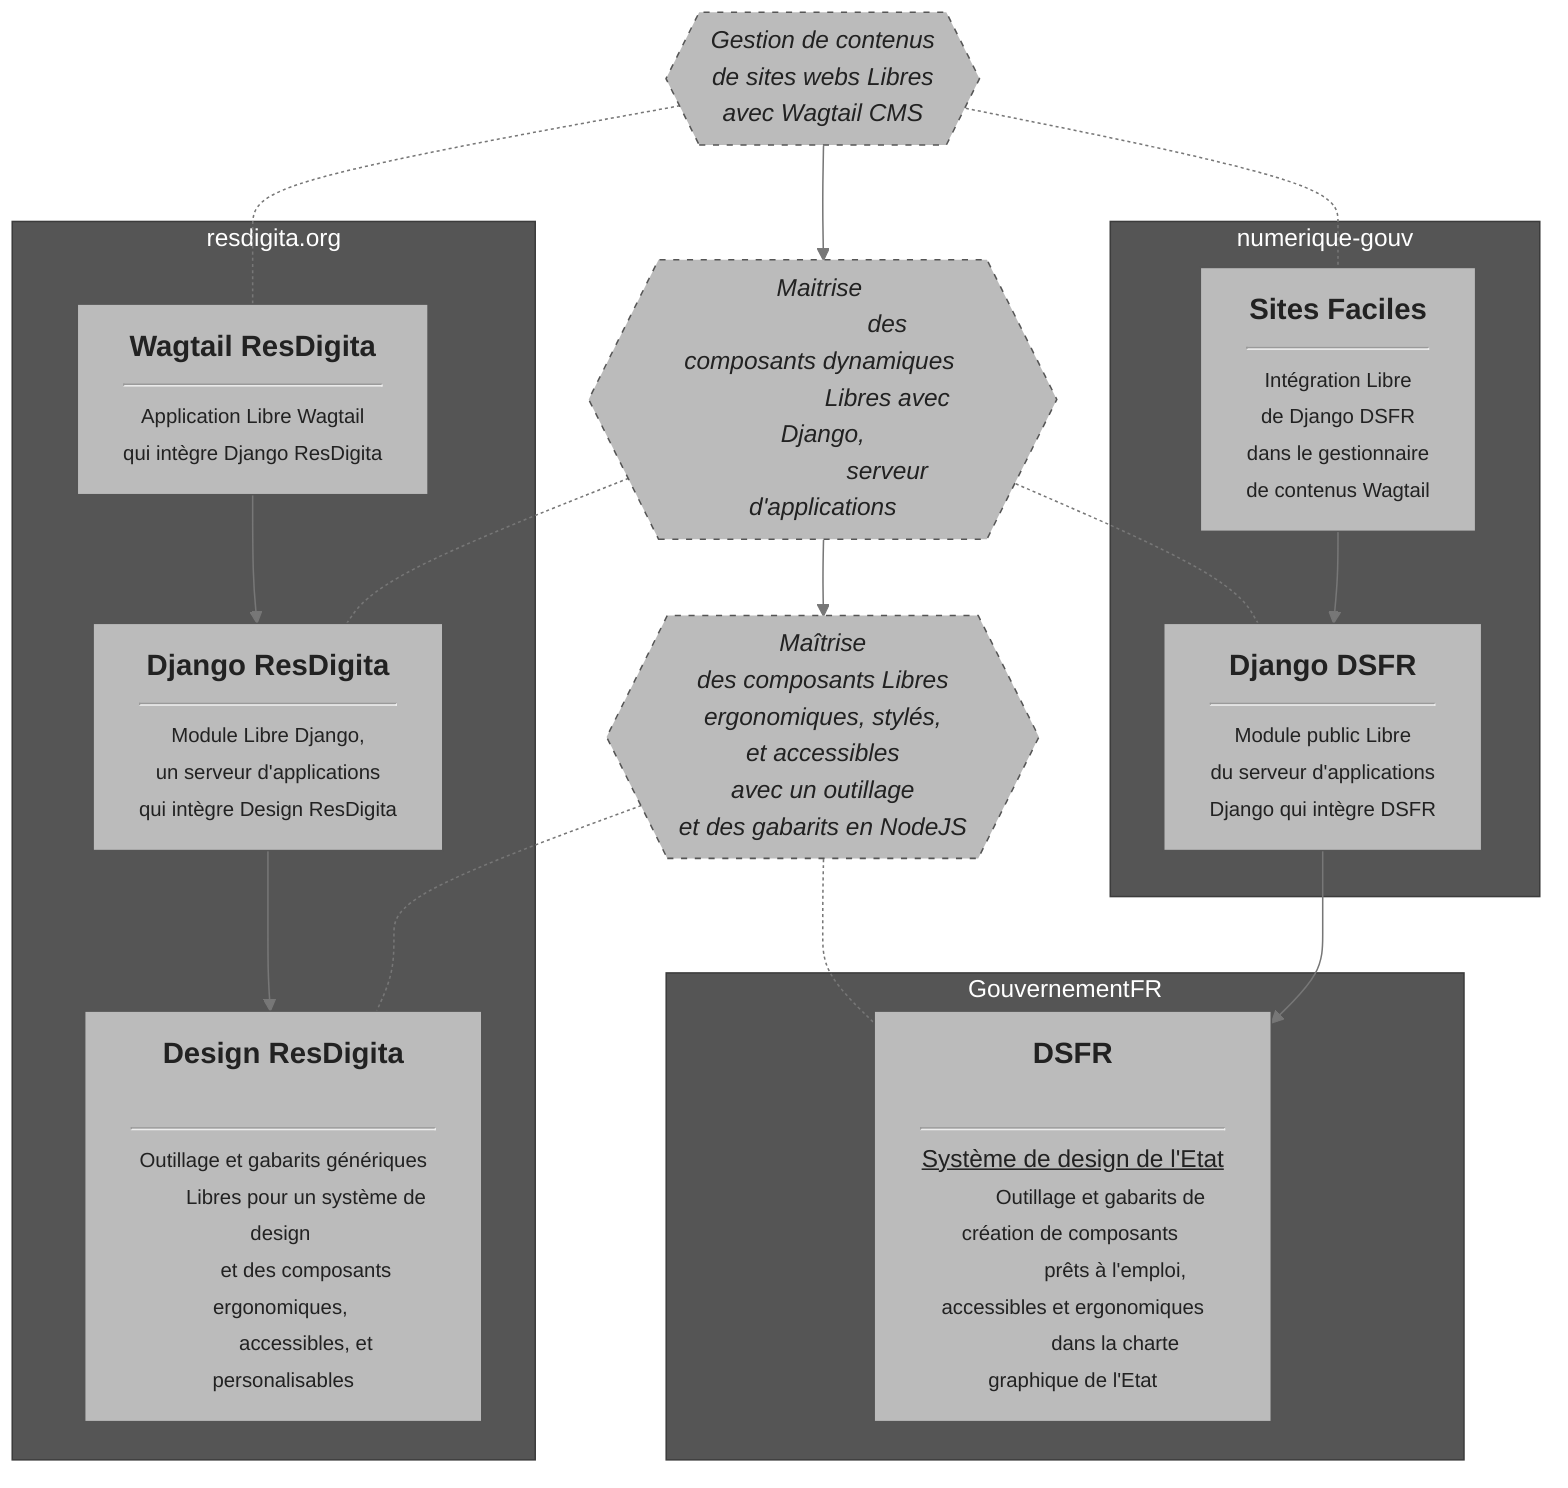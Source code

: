 %%{
  init: {
    'theme': 'base',     
    'themeVariables': {
      'primaryColor': '#bbb',
      'primaryTextColor': '#222',
      'primaryBorderColor': '#555',
      'tertiaryTextColor': '#fff',
      'lineColor': '#777',
      'secondaryColor': '#eee',
      'tertiaryColor': '#555'
    }
  }
}%%


flowchart TD


subgraph GouvernementFR
  dsfr["<big><b>DSFR</big></b>
        <hr/><u>Système de design de l'Etat</u>
         <small>Outillage et gabarits de création de composants 
                prêts à l'emploi, accessibles et ergonomiques
                dans la charte graphique de l'Etat</small>"]
%%  en technologie Libre NodeJS 
%%   publié dans github principalement sous licence Libre MIT
%%   avec des mises en garde 
%%   contre l'usurpation de la marque de l'Etat
%%  </small>"]
end
subgraph numerique-gouv

  sites-faciles["<big><b>Sites Faciles</big></b>
             <hr/><small>Intégration Libre
                         de Django DSFR 
                         dans le gestionnaire 
                         de contenus Wagtail</small>"]
%%  Libre Wagtail publié dans github.com 
%%  sous licence Libre GNU Affero 3</small>"]

  django-dsfr["<big><b>Django DSFR</big></b>
  <hr/><small>Module public Libre
              du serveur d'applications
              Django qui intègre DSFR</small>"]
%%  publié sur pypi.org sous licence Libre.</small>"]
end
 subgraph resdigita.org 
wagtail-resdigita["<big><b>Wagtail ResDigita</big></b>
               <hr/><small>Application Libre Wagtail 
                           qui intègre Django ResDigita </small>"]
%%  dans le serveur Libre 
%%  de gestionnaire de contenu Wagtail 
%%  publié par github.com en Libre."]

  django-resdigita["<big><b>Django ResDigita</big></b>
  <hr/><small>Module Libre Django,
              un serveur d'applications
              qui intègre Design ResDigita</small>"]
%%  	dans le serveur Libre 
%%	d'applications Django
%%	publié par Pypi.org
%%	et par github.com en Libre</small>"]

  design-resdigita["<big><b>Design ResDigita</big></b>
  <hr/><small>Outillage et gabarits génériques
         Libres pour un système de design 
         et des composants ergonomiques, 
         accessibles, et personalisables</small>"]
%%	en technologie Libre NodeJS 
%%	publié par github.com en Libre</small>"]
 end


%%  subgraph LogicielsLibres
%%      Django
%%      Wagtail
%%      NodeJS
%%  end


%%  django-dsfr <-.- Django 
%%  sites-faciles <-.- Wagtail 
%%  django-resdigita <-.- Django
%%  wagtail-resdigita <-.- Wagtail 
%%  design-resdigita  <-.- NodeJS 
%%  dsfr <-.- NodeJS 


wagtail-resdigita
-->
django-resdigita
-->
design-resdigita



master-design{{"<i>Maîtrise 
  des composants Libres
  ergonomiques, stylés, 
  et accessibles  
  avec un outillage 
  et des gabarits en NodeJS</i>"}}:::dashedOutline
%% (dans NodeJS)</i>"}}:::dashedOutline
-.-
dsfr

master-design
-.-
design-resdigita


master-django{{"<i>Maitrise 
                    des composants dynamiques 
                    Libres avec Django,
                    serveur d'applications</i>"}}:::dashedOutline
%%  (dans Django)</i>"}}:::dashedOutline
-.-
django-dsfr 

master-django
-.-
django-resdigita




master-wagtail{{"<i>Gestion de contenus
  de sites webs Libres
  avec Wagtail CMS</i>"}}:::dashedOutline
%%  (en Wagtail)</i>"}}:::dashedOutline
-.-
sites-faciles

master-wagtail
-.-
wagtail-resdigita



sites-faciles
-->
django-dsfr
-->
dsfr

master-wagtail
-->
master-django
-->
master-design


classDef dashedOutline stroke-dasharray:4 5


%%  Django --> Wagtail

click wagtail-resdigita href "https://github.com/chris2fr/wagtail-resdigita"
click django-resdigita href "https://github.com/chris2fr/django-resdigita"
click design-resdigita href "https://github.com/chris2fr/design-resdigita"
click sites-faciles href "https://github.com/numerique-gouv/sites-faciles"
click django-dsfr href "https://github.com/numerique-gouv/django-dsfr"
click dsfr href "https://github.com/GouvernementFR/dsfr/"